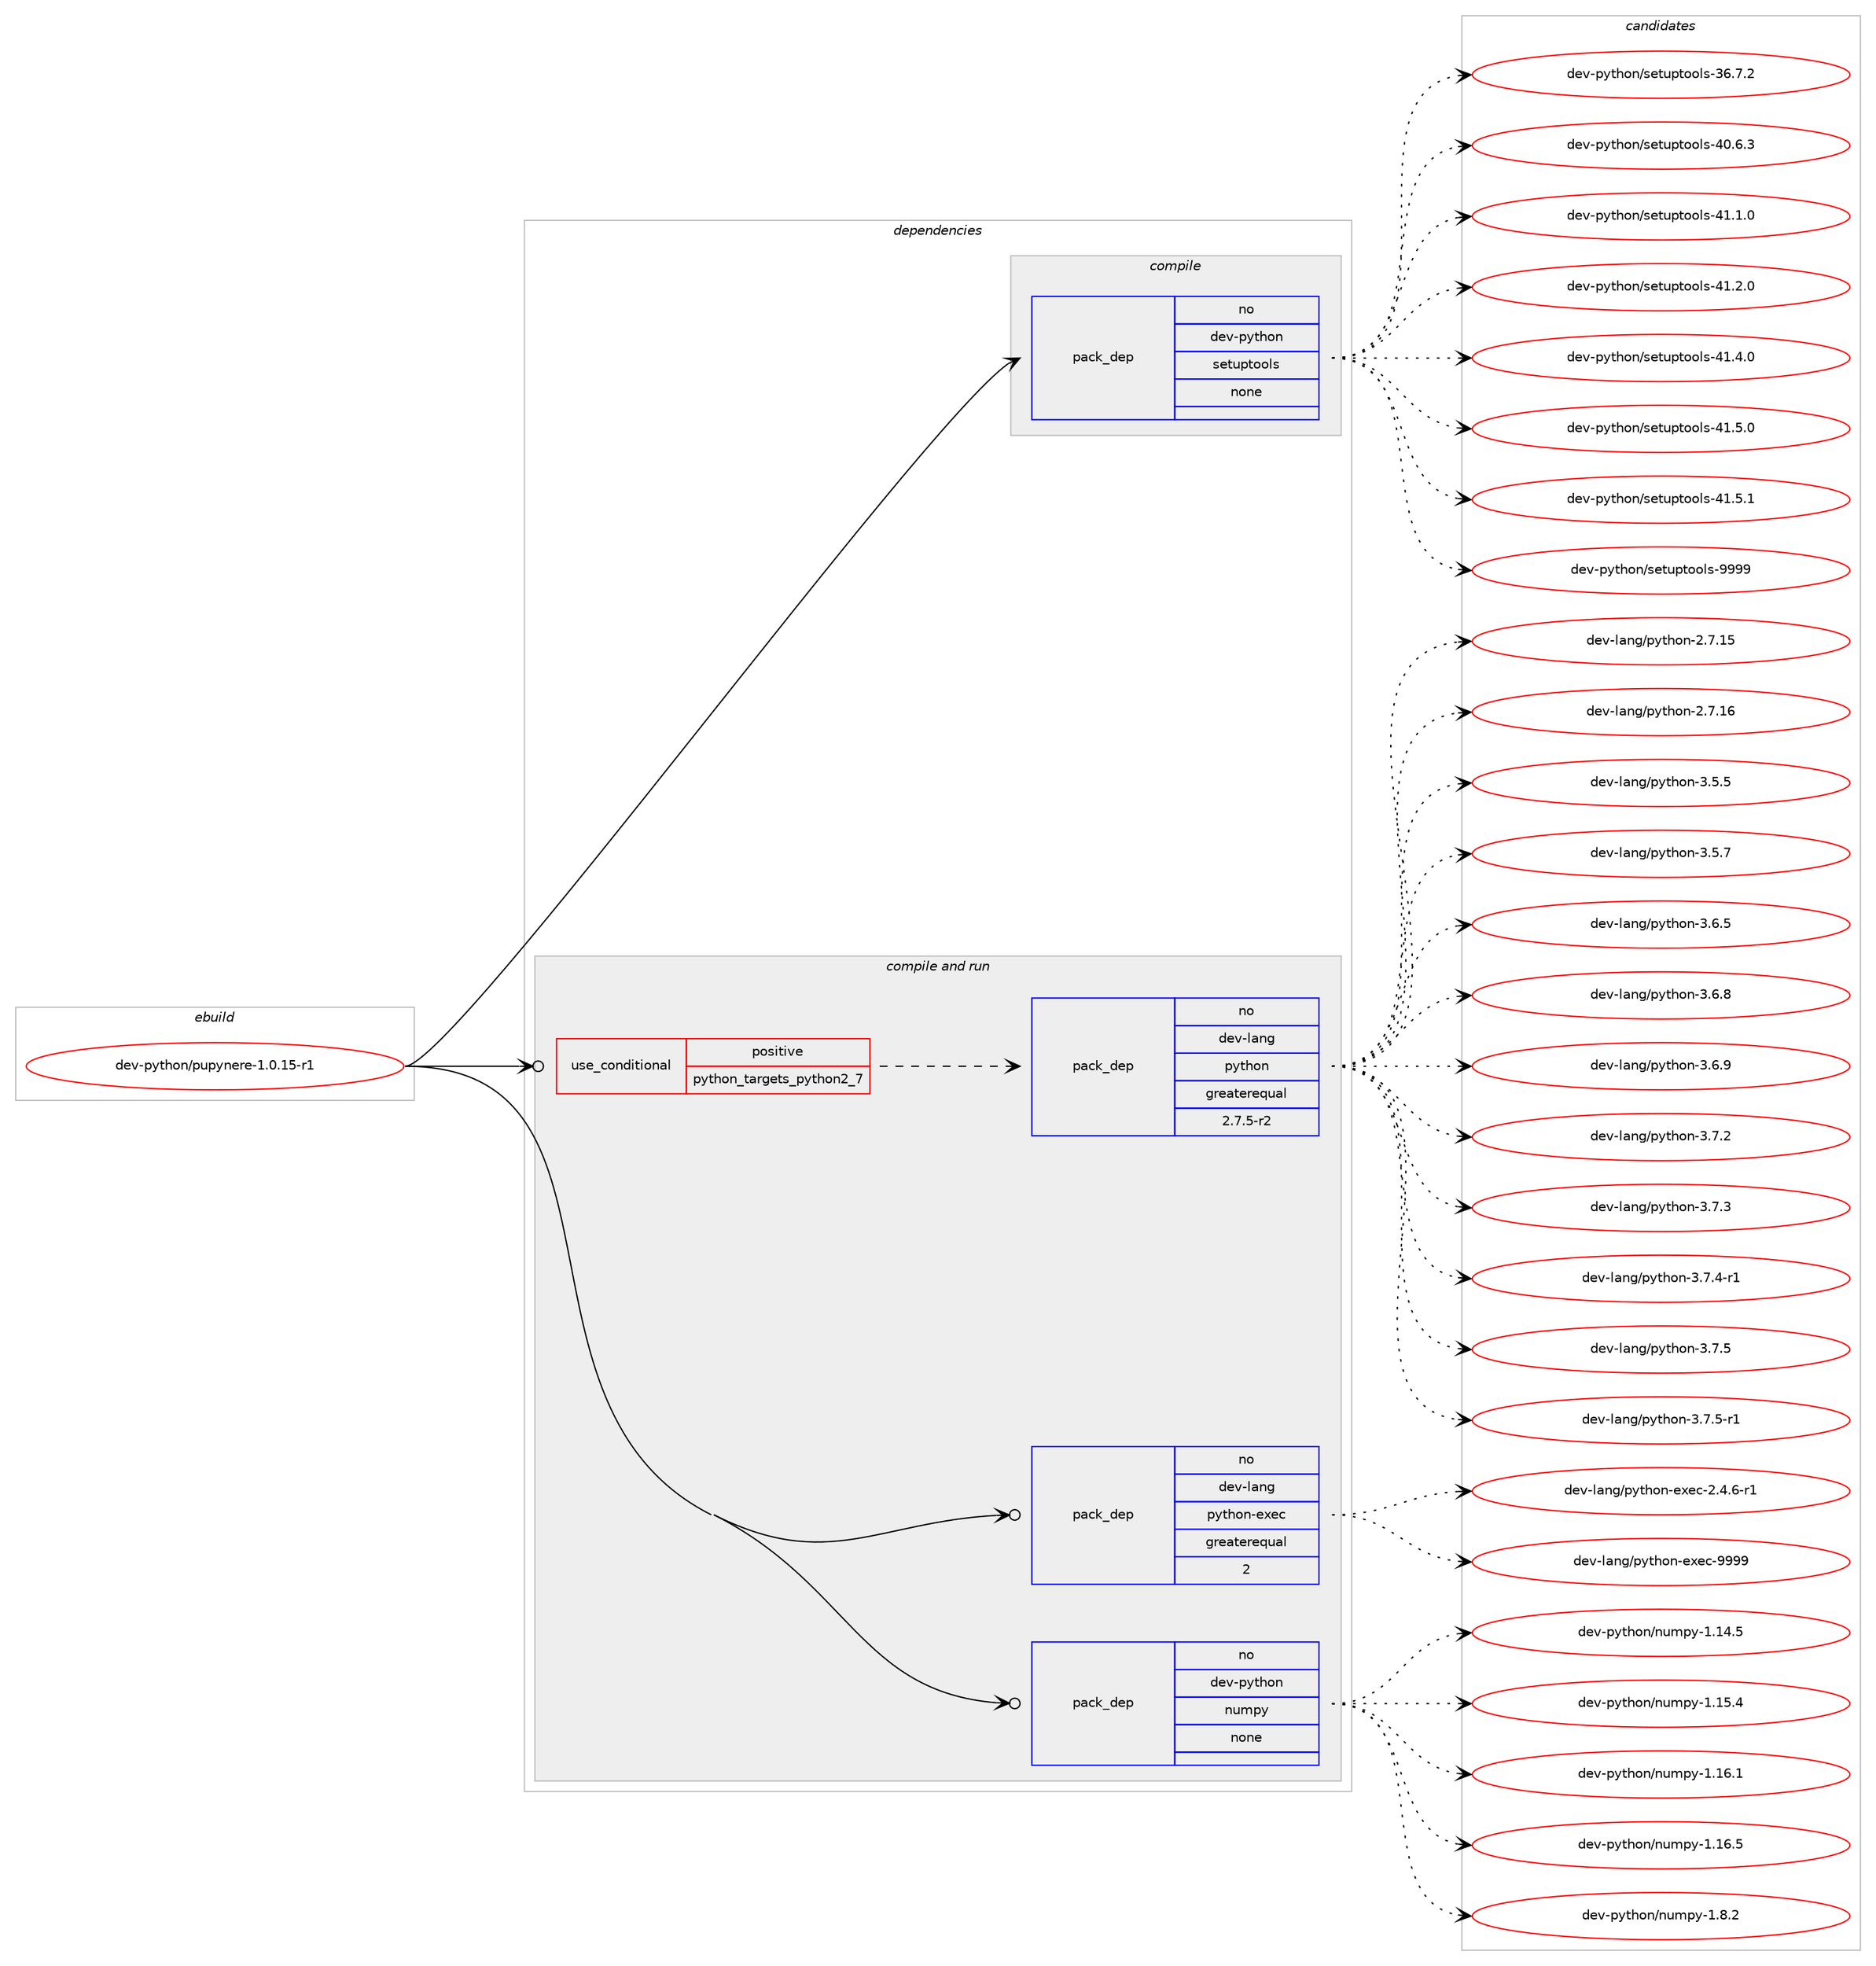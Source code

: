 digraph prolog {

# *************
# Graph options
# *************

newrank=true;
concentrate=true;
compound=true;
graph [rankdir=LR,fontname=Helvetica,fontsize=10,ranksep=1.5];#, ranksep=2.5, nodesep=0.2];
edge  [arrowhead=vee];
node  [fontname=Helvetica,fontsize=10];

# **********
# The ebuild
# **********

subgraph cluster_leftcol {
color=gray;
rank=same;
label=<<i>ebuild</i>>;
id [label="dev-python/pupynere-1.0.15-r1", color=red, width=4, href="../dev-python/pupynere-1.0.15-r1.svg"];
}

# ****************
# The dependencies
# ****************

subgraph cluster_midcol {
color=gray;
label=<<i>dependencies</i>>;
subgraph cluster_compile {
fillcolor="#eeeeee";
style=filled;
label=<<i>compile</i>>;
subgraph pack466640 {
dependency623576 [label=<<TABLE BORDER="0" CELLBORDER="1" CELLSPACING="0" CELLPADDING="4" WIDTH="220"><TR><TD ROWSPAN="6" CELLPADDING="30">pack_dep</TD></TR><TR><TD WIDTH="110">no</TD></TR><TR><TD>dev-python</TD></TR><TR><TD>setuptools</TD></TR><TR><TD>none</TD></TR><TR><TD></TD></TR></TABLE>>, shape=none, color=blue];
}
id:e -> dependency623576:w [weight=20,style="solid",arrowhead="vee"];
}
subgraph cluster_compileandrun {
fillcolor="#eeeeee";
style=filled;
label=<<i>compile and run</i>>;
subgraph cond145092 {
dependency623577 [label=<<TABLE BORDER="0" CELLBORDER="1" CELLSPACING="0" CELLPADDING="4"><TR><TD ROWSPAN="3" CELLPADDING="10">use_conditional</TD></TR><TR><TD>positive</TD></TR><TR><TD>python_targets_python2_7</TD></TR></TABLE>>, shape=none, color=red];
subgraph pack466641 {
dependency623578 [label=<<TABLE BORDER="0" CELLBORDER="1" CELLSPACING="0" CELLPADDING="4" WIDTH="220"><TR><TD ROWSPAN="6" CELLPADDING="30">pack_dep</TD></TR><TR><TD WIDTH="110">no</TD></TR><TR><TD>dev-lang</TD></TR><TR><TD>python</TD></TR><TR><TD>greaterequal</TD></TR><TR><TD>2.7.5-r2</TD></TR></TABLE>>, shape=none, color=blue];
}
dependency623577:e -> dependency623578:w [weight=20,style="dashed",arrowhead="vee"];
}
id:e -> dependency623577:w [weight=20,style="solid",arrowhead="odotvee"];
subgraph pack466642 {
dependency623579 [label=<<TABLE BORDER="0" CELLBORDER="1" CELLSPACING="0" CELLPADDING="4" WIDTH="220"><TR><TD ROWSPAN="6" CELLPADDING="30">pack_dep</TD></TR><TR><TD WIDTH="110">no</TD></TR><TR><TD>dev-lang</TD></TR><TR><TD>python-exec</TD></TR><TR><TD>greaterequal</TD></TR><TR><TD>2</TD></TR></TABLE>>, shape=none, color=blue];
}
id:e -> dependency623579:w [weight=20,style="solid",arrowhead="odotvee"];
subgraph pack466643 {
dependency623580 [label=<<TABLE BORDER="0" CELLBORDER="1" CELLSPACING="0" CELLPADDING="4" WIDTH="220"><TR><TD ROWSPAN="6" CELLPADDING="30">pack_dep</TD></TR><TR><TD WIDTH="110">no</TD></TR><TR><TD>dev-python</TD></TR><TR><TD>numpy</TD></TR><TR><TD>none</TD></TR><TR><TD></TD></TR></TABLE>>, shape=none, color=blue];
}
id:e -> dependency623580:w [weight=20,style="solid",arrowhead="odotvee"];
}
subgraph cluster_run {
fillcolor="#eeeeee";
style=filled;
label=<<i>run</i>>;
}
}

# **************
# The candidates
# **************

subgraph cluster_choices {
rank=same;
color=gray;
label=<<i>candidates</i>>;

subgraph choice466640 {
color=black;
nodesep=1;
choice100101118451121211161041111104711510111611711211611111110811545515446554650 [label="dev-python/setuptools-36.7.2", color=red, width=4,href="../dev-python/setuptools-36.7.2.svg"];
choice100101118451121211161041111104711510111611711211611111110811545524846544651 [label="dev-python/setuptools-40.6.3", color=red, width=4,href="../dev-python/setuptools-40.6.3.svg"];
choice100101118451121211161041111104711510111611711211611111110811545524946494648 [label="dev-python/setuptools-41.1.0", color=red, width=4,href="../dev-python/setuptools-41.1.0.svg"];
choice100101118451121211161041111104711510111611711211611111110811545524946504648 [label="dev-python/setuptools-41.2.0", color=red, width=4,href="../dev-python/setuptools-41.2.0.svg"];
choice100101118451121211161041111104711510111611711211611111110811545524946524648 [label="dev-python/setuptools-41.4.0", color=red, width=4,href="../dev-python/setuptools-41.4.0.svg"];
choice100101118451121211161041111104711510111611711211611111110811545524946534648 [label="dev-python/setuptools-41.5.0", color=red, width=4,href="../dev-python/setuptools-41.5.0.svg"];
choice100101118451121211161041111104711510111611711211611111110811545524946534649 [label="dev-python/setuptools-41.5.1", color=red, width=4,href="../dev-python/setuptools-41.5.1.svg"];
choice10010111845112121116104111110471151011161171121161111111081154557575757 [label="dev-python/setuptools-9999", color=red, width=4,href="../dev-python/setuptools-9999.svg"];
dependency623576:e -> choice100101118451121211161041111104711510111611711211611111110811545515446554650:w [style=dotted,weight="100"];
dependency623576:e -> choice100101118451121211161041111104711510111611711211611111110811545524846544651:w [style=dotted,weight="100"];
dependency623576:e -> choice100101118451121211161041111104711510111611711211611111110811545524946494648:w [style=dotted,weight="100"];
dependency623576:e -> choice100101118451121211161041111104711510111611711211611111110811545524946504648:w [style=dotted,weight="100"];
dependency623576:e -> choice100101118451121211161041111104711510111611711211611111110811545524946524648:w [style=dotted,weight="100"];
dependency623576:e -> choice100101118451121211161041111104711510111611711211611111110811545524946534648:w [style=dotted,weight="100"];
dependency623576:e -> choice100101118451121211161041111104711510111611711211611111110811545524946534649:w [style=dotted,weight="100"];
dependency623576:e -> choice10010111845112121116104111110471151011161171121161111111081154557575757:w [style=dotted,weight="100"];
}
subgraph choice466641 {
color=black;
nodesep=1;
choice10010111845108971101034711212111610411111045504655464953 [label="dev-lang/python-2.7.15", color=red, width=4,href="../dev-lang/python-2.7.15.svg"];
choice10010111845108971101034711212111610411111045504655464954 [label="dev-lang/python-2.7.16", color=red, width=4,href="../dev-lang/python-2.7.16.svg"];
choice100101118451089711010347112121116104111110455146534653 [label="dev-lang/python-3.5.5", color=red, width=4,href="../dev-lang/python-3.5.5.svg"];
choice100101118451089711010347112121116104111110455146534655 [label="dev-lang/python-3.5.7", color=red, width=4,href="../dev-lang/python-3.5.7.svg"];
choice100101118451089711010347112121116104111110455146544653 [label="dev-lang/python-3.6.5", color=red, width=4,href="../dev-lang/python-3.6.5.svg"];
choice100101118451089711010347112121116104111110455146544656 [label="dev-lang/python-3.6.8", color=red, width=4,href="../dev-lang/python-3.6.8.svg"];
choice100101118451089711010347112121116104111110455146544657 [label="dev-lang/python-3.6.9", color=red, width=4,href="../dev-lang/python-3.6.9.svg"];
choice100101118451089711010347112121116104111110455146554650 [label="dev-lang/python-3.7.2", color=red, width=4,href="../dev-lang/python-3.7.2.svg"];
choice100101118451089711010347112121116104111110455146554651 [label="dev-lang/python-3.7.3", color=red, width=4,href="../dev-lang/python-3.7.3.svg"];
choice1001011184510897110103471121211161041111104551465546524511449 [label="dev-lang/python-3.7.4-r1", color=red, width=4,href="../dev-lang/python-3.7.4-r1.svg"];
choice100101118451089711010347112121116104111110455146554653 [label="dev-lang/python-3.7.5", color=red, width=4,href="../dev-lang/python-3.7.5.svg"];
choice1001011184510897110103471121211161041111104551465546534511449 [label="dev-lang/python-3.7.5-r1", color=red, width=4,href="../dev-lang/python-3.7.5-r1.svg"];
dependency623578:e -> choice10010111845108971101034711212111610411111045504655464953:w [style=dotted,weight="100"];
dependency623578:e -> choice10010111845108971101034711212111610411111045504655464954:w [style=dotted,weight="100"];
dependency623578:e -> choice100101118451089711010347112121116104111110455146534653:w [style=dotted,weight="100"];
dependency623578:e -> choice100101118451089711010347112121116104111110455146534655:w [style=dotted,weight="100"];
dependency623578:e -> choice100101118451089711010347112121116104111110455146544653:w [style=dotted,weight="100"];
dependency623578:e -> choice100101118451089711010347112121116104111110455146544656:w [style=dotted,weight="100"];
dependency623578:e -> choice100101118451089711010347112121116104111110455146544657:w [style=dotted,weight="100"];
dependency623578:e -> choice100101118451089711010347112121116104111110455146554650:w [style=dotted,weight="100"];
dependency623578:e -> choice100101118451089711010347112121116104111110455146554651:w [style=dotted,weight="100"];
dependency623578:e -> choice1001011184510897110103471121211161041111104551465546524511449:w [style=dotted,weight="100"];
dependency623578:e -> choice100101118451089711010347112121116104111110455146554653:w [style=dotted,weight="100"];
dependency623578:e -> choice1001011184510897110103471121211161041111104551465546534511449:w [style=dotted,weight="100"];
}
subgraph choice466642 {
color=black;
nodesep=1;
choice10010111845108971101034711212111610411111045101120101994550465246544511449 [label="dev-lang/python-exec-2.4.6-r1", color=red, width=4,href="../dev-lang/python-exec-2.4.6-r1.svg"];
choice10010111845108971101034711212111610411111045101120101994557575757 [label="dev-lang/python-exec-9999", color=red, width=4,href="../dev-lang/python-exec-9999.svg"];
dependency623579:e -> choice10010111845108971101034711212111610411111045101120101994550465246544511449:w [style=dotted,weight="100"];
dependency623579:e -> choice10010111845108971101034711212111610411111045101120101994557575757:w [style=dotted,weight="100"];
}
subgraph choice466643 {
color=black;
nodesep=1;
choice100101118451121211161041111104711011710911212145494649524653 [label="dev-python/numpy-1.14.5", color=red, width=4,href="../dev-python/numpy-1.14.5.svg"];
choice100101118451121211161041111104711011710911212145494649534652 [label="dev-python/numpy-1.15.4", color=red, width=4,href="../dev-python/numpy-1.15.4.svg"];
choice100101118451121211161041111104711011710911212145494649544649 [label="dev-python/numpy-1.16.1", color=red, width=4,href="../dev-python/numpy-1.16.1.svg"];
choice100101118451121211161041111104711011710911212145494649544653 [label="dev-python/numpy-1.16.5", color=red, width=4,href="../dev-python/numpy-1.16.5.svg"];
choice1001011184511212111610411111047110117109112121454946564650 [label="dev-python/numpy-1.8.2", color=red, width=4,href="../dev-python/numpy-1.8.2.svg"];
dependency623580:e -> choice100101118451121211161041111104711011710911212145494649524653:w [style=dotted,weight="100"];
dependency623580:e -> choice100101118451121211161041111104711011710911212145494649534652:w [style=dotted,weight="100"];
dependency623580:e -> choice100101118451121211161041111104711011710911212145494649544649:w [style=dotted,weight="100"];
dependency623580:e -> choice100101118451121211161041111104711011710911212145494649544653:w [style=dotted,weight="100"];
dependency623580:e -> choice1001011184511212111610411111047110117109112121454946564650:w [style=dotted,weight="100"];
}
}

}
